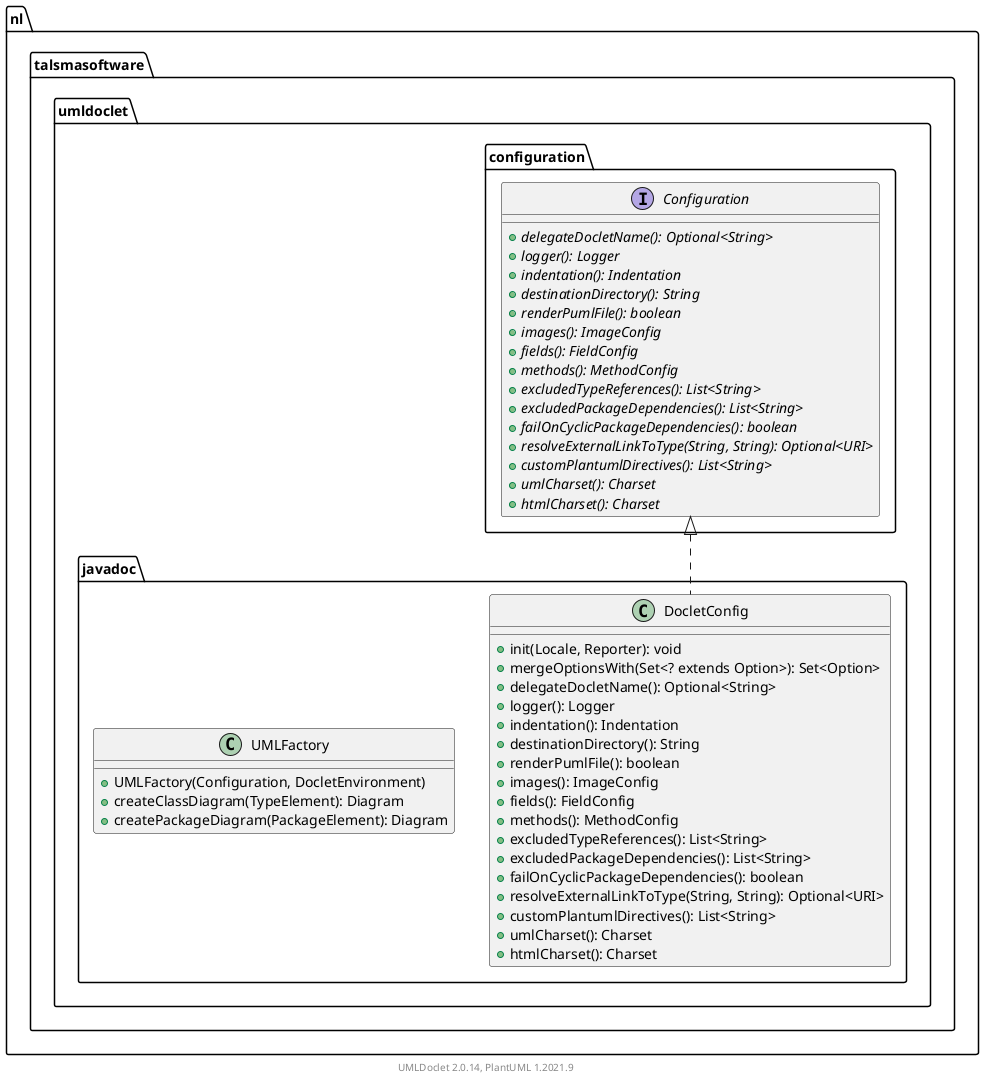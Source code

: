 @startuml
    namespace nl.talsmasoftware.umldoclet.javadoc {

        class DocletConfig [[DocletConfig.html]] {
            +init(Locale, Reporter): void
            +mergeOptionsWith(Set<? extends Option>): Set<Option>
            +delegateDocletName(): Optional<String>
            +logger(): Logger
            +indentation(): Indentation
            +destinationDirectory(): String
            +renderPumlFile(): boolean
            +images(): ImageConfig
            +fields(): FieldConfig
            +methods(): MethodConfig
            +excludedTypeReferences(): List<String>
            +excludedPackageDependencies(): List<String>
            +failOnCyclicPackageDependencies(): boolean
            +resolveExternalLinkToType(String, String): Optional<URI>
            +customPlantumlDirectives(): List<String>
            +umlCharset(): Charset
            +htmlCharset(): Charset
        }

        class UMLFactory [[UMLFactory.html]] {
            +UMLFactory(Configuration, DocletEnvironment)
            +createClassDiagram(TypeElement): Diagram
            +createPackageDiagram(PackageElement): Diagram
        }

        nl.talsmasoftware.umldoclet.configuration.Configuration <|.. DocletConfig
    }

    namespace nl.talsmasoftware.umldoclet.configuration {
        interface Configuration [[../configuration/Configuration.html]] {
            {abstract} +delegateDocletName(): Optional<String>
            {abstract} +logger(): Logger
            {abstract} +indentation(): Indentation
            {abstract} +destinationDirectory(): String
            {abstract} +renderPumlFile(): boolean
            {abstract} +images(): ImageConfig
            {abstract} +fields(): FieldConfig
            {abstract} +methods(): MethodConfig
            {abstract} +excludedTypeReferences(): List<String>
            {abstract} +excludedPackageDependencies(): List<String>
            {abstract} +failOnCyclicPackageDependencies(): boolean
            {abstract} +resolveExternalLinkToType(String, String): Optional<URI>
            {abstract} +customPlantumlDirectives(): List<String>
            {abstract} +umlCharset(): Charset
            {abstract} +htmlCharset(): Charset
        }
    }

    center footer UMLDoclet 2.0.14, PlantUML 1.2021.9
@enduml
